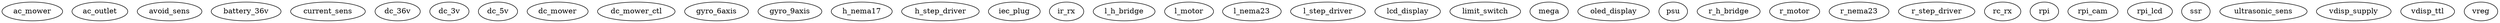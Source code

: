 digraph {
	ac_mower;
	ac_outlet;
	avoid_sens;
	battery_36v;
	current_sens;
	dc_36v;
	dc_3v;
	dc_5v;
	dc_mower;
	dc_mower_ctl;
	gyro_6axis;
	gyro_9axis;
	h_nema17;
	h_step_driver;
	iec_plug;
	ir_rx;
	l_h_bridge;
	l_motor;
	l_nema23;
	l_step_driver;
	lcd_display;
	limit_switch;
	mega;
	oled_display;
	psu;
	r_h_bridge;
	r_motor;
	r_nema23;
	r_step_driver;
	rc_rx;
	rpi;
	rpi_cam;
	rpi_lcd;
	ssr;
	ultrasonic_sens;
	vdisp_supply;
	vdisp_ttl;
	vreg;
}